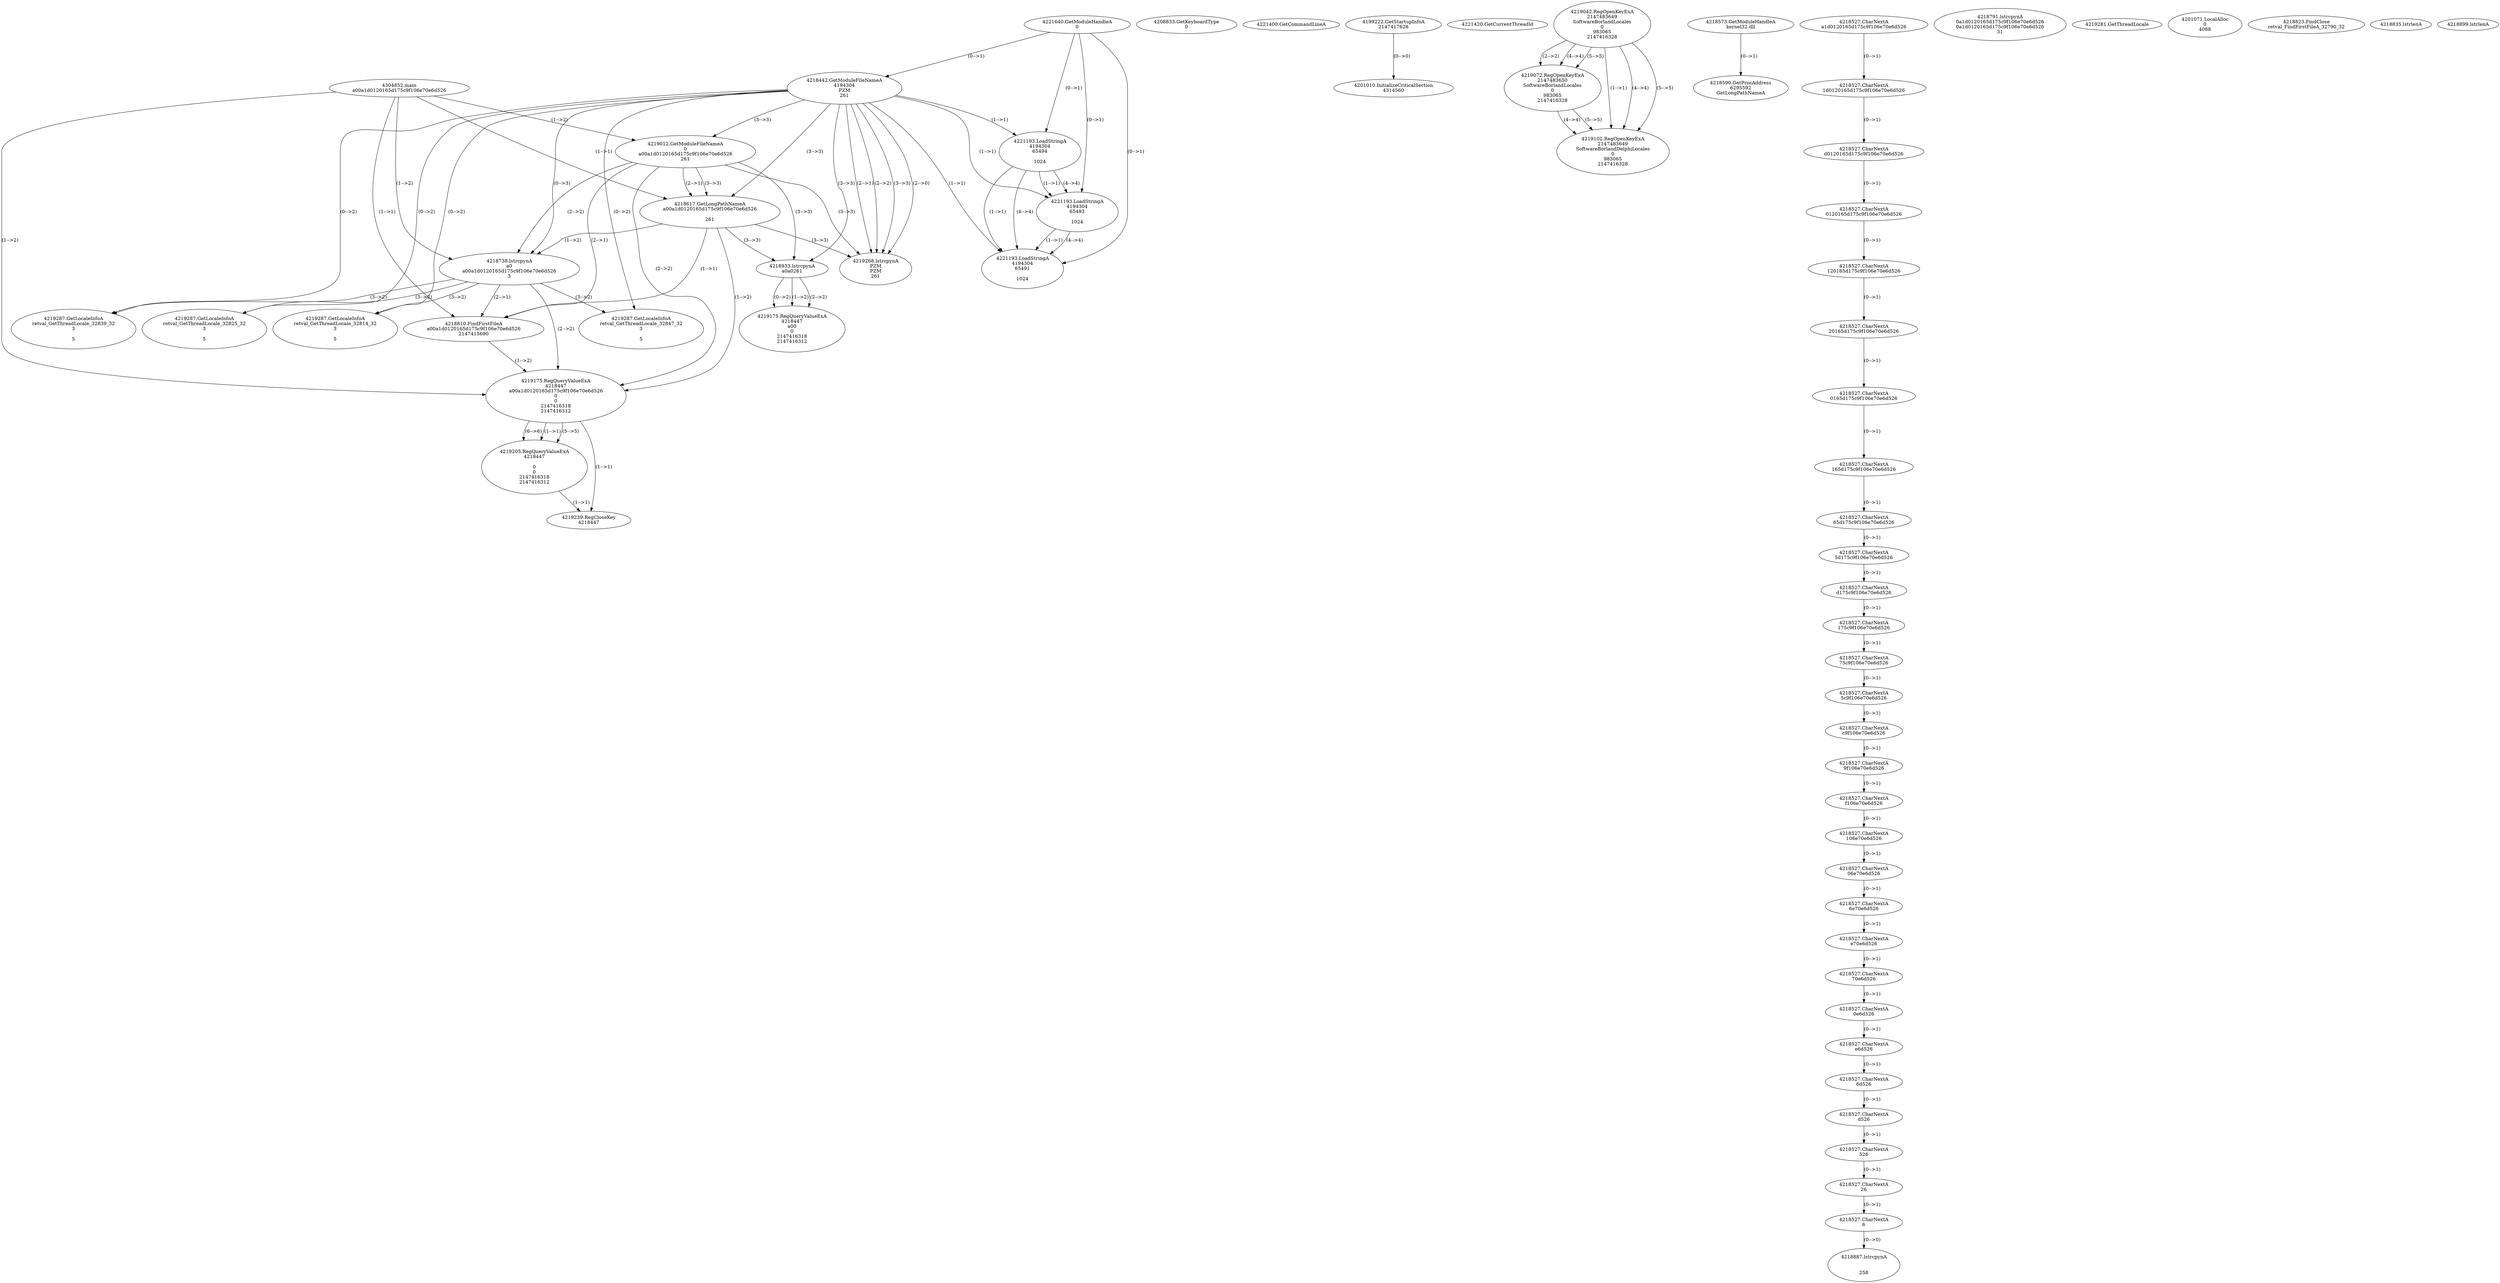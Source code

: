 // Global SCDG with merge call
digraph {
	0 [label="4304852.main
a00a1d0120165d175c9f106e70e6d526"]
	1 [label="4221640.GetModuleHandleA
0"]
	2 [label="4208833.GetKeyboardType
0"]
	3 [label="4221400.GetCommandLineA
"]
	4 [label="4199222.GetStartupInfoA
2147417628"]
	5 [label="4221420.GetCurrentThreadId
"]
	6 [label="4218442.GetModuleFileNameA
4194304
PZM
261"]
	1 -> 6 [label="(0-->1)"]
	7 [label="4219012.GetModuleFileNameA
0
a00a1d0120165d175c9f106e70e6d526
261"]
	0 -> 7 [label="(1-->2)"]
	6 -> 7 [label="(3-->3)"]
	8 [label="4219042.RegOpenKeyExA
2147483649
Software\Borland\Locales
0
983065
2147416328"]
	9 [label="4218573.GetModuleHandleA
kernel32.dll"]
	10 [label="4218590.GetProcAddress
6295592
GetLongPathNameA"]
	9 -> 10 [label="(0-->1)"]
	11 [label="4218617.GetLongPathNameA
a00a1d0120165d175c9f106e70e6d526

261"]
	0 -> 11 [label="(1-->1)"]
	7 -> 11 [label="(2-->1)"]
	6 -> 11 [label="(3-->3)"]
	7 -> 11 [label="(3-->3)"]
	12 [label="4218738.lstrcpynA
a0
a00a1d0120165d175c9f106e70e6d526
3"]
	0 -> 12 [label="(1-->2)"]
	7 -> 12 [label="(2-->2)"]
	11 -> 12 [label="(1-->2)"]
	6 -> 12 [label="(0-->3)"]
	13 [label="4218527.CharNextA
a1d0120165d175c9f106e70e6d526"]
	14 [label="4218527.CharNextA
1d0120165d175c9f106e70e6d526"]
	13 -> 14 [label="(0-->1)"]
	15 [label="4218527.CharNextA
d0120165d175c9f106e70e6d526"]
	14 -> 15 [label="(0-->1)"]
	16 [label="4218527.CharNextA
0120165d175c9f106e70e6d526"]
	15 -> 16 [label="(0-->1)"]
	17 [label="4218527.CharNextA
120165d175c9f106e70e6d526"]
	16 -> 17 [label="(0-->1)"]
	18 [label="4218527.CharNextA
20165d175c9f106e70e6d526"]
	17 -> 18 [label="(0-->1)"]
	19 [label="4218527.CharNextA
0165d175c9f106e70e6d526"]
	18 -> 19 [label="(0-->1)"]
	20 [label="4218527.CharNextA
165d175c9f106e70e6d526"]
	19 -> 20 [label="(0-->1)"]
	21 [label="4218527.CharNextA
65d175c9f106e70e6d526"]
	20 -> 21 [label="(0-->1)"]
	22 [label="4218527.CharNextA
5d175c9f106e70e6d526"]
	21 -> 22 [label="(0-->1)"]
	23 [label="4218527.CharNextA
d175c9f106e70e6d526"]
	22 -> 23 [label="(0-->1)"]
	24 [label="4218527.CharNextA
175c9f106e70e6d526"]
	23 -> 24 [label="(0-->1)"]
	25 [label="4218527.CharNextA
75c9f106e70e6d526"]
	24 -> 25 [label="(0-->1)"]
	26 [label="4218527.CharNextA
5c9f106e70e6d526"]
	25 -> 26 [label="(0-->1)"]
	27 [label="4218527.CharNextA
c9f106e70e6d526"]
	26 -> 27 [label="(0-->1)"]
	28 [label="4218527.CharNextA
9f106e70e6d526"]
	27 -> 28 [label="(0-->1)"]
	29 [label="4218527.CharNextA
f106e70e6d526"]
	28 -> 29 [label="(0-->1)"]
	30 [label="4218527.CharNextA
106e70e6d526"]
	29 -> 30 [label="(0-->1)"]
	31 [label="4218527.CharNextA
06e70e6d526"]
	30 -> 31 [label="(0-->1)"]
	32 [label="4218527.CharNextA
6e70e6d526"]
	31 -> 32 [label="(0-->1)"]
	33 [label="4218527.CharNextA
e70e6d526"]
	32 -> 33 [label="(0-->1)"]
	34 [label="4218527.CharNextA
70e6d526"]
	33 -> 34 [label="(0-->1)"]
	35 [label="4218527.CharNextA
0e6d526"]
	34 -> 35 [label="(0-->1)"]
	36 [label="4218527.CharNextA
e6d526"]
	35 -> 36 [label="(0-->1)"]
	37 [label="4218527.CharNextA
6d526"]
	36 -> 37 [label="(0-->1)"]
	38 [label="4218527.CharNextA
d526"]
	37 -> 38 [label="(0-->1)"]
	39 [label="4218527.CharNextA
526"]
	38 -> 39 [label="(0-->1)"]
	40 [label="4218527.CharNextA
26"]
	39 -> 40 [label="(0-->1)"]
	41 [label="4218527.CharNextA
6"]
	40 -> 41 [label="(0-->1)"]
	42 [label="4218791.lstrcpynA
0a1d0120165d175c9f106e70e6d526
0a1d0120165d175c9f106e70e6d526
31"]
	43 [label="4218810.FindFirstFileA
a00a1d0120165d175c9f106e70e6d526
2147415690"]
	0 -> 43 [label="(1-->1)"]
	7 -> 43 [label="(2-->1)"]
	11 -> 43 [label="(1-->1)"]
	12 -> 43 [label="(2-->1)"]
	44 [label="4219175.RegQueryValueExA
4218447
a00a1d0120165d175c9f106e70e6d526
0
0
2147416318
2147416312"]
	0 -> 44 [label="(1-->2)"]
	7 -> 44 [label="(2-->2)"]
	11 -> 44 [label="(1-->2)"]
	12 -> 44 [label="(2-->2)"]
	43 -> 44 [label="(1-->2)"]
	45 [label="4219205.RegQueryValueExA
4218447

0
0
2147416318
2147416312"]
	44 -> 45 [label="(1-->1)"]
	44 -> 45 [label="(5-->5)"]
	44 -> 45 [label="(6-->6)"]
	46 [label="4219239.RegCloseKey
4218447"]
	44 -> 46 [label="(1-->1)"]
	45 -> 46 [label="(1-->1)"]
	47 [label="4219268.lstrcpynA
PZM
PZM
261"]
	6 -> 47 [label="(2-->1)"]
	6 -> 47 [label="(2-->2)"]
	6 -> 47 [label="(3-->3)"]
	7 -> 47 [label="(3-->3)"]
	11 -> 47 [label="(3-->3)"]
	6 -> 47 [label="(2-->0)"]
	48 [label="4219281.GetThreadLocale
"]
	49 [label="4219287.GetLocaleInfoA
retval_GetThreadLocale_32825_32
3

5"]
	6 -> 49 [label="(0-->2)"]
	12 -> 49 [label="(3-->2)"]
	50 [label="4221193.LoadStringA
4194304
65494

1024"]
	1 -> 50 [label="(0-->1)"]
	6 -> 50 [label="(1-->1)"]
	51 [label="4221193.LoadStringA
4194304
65493

1024"]
	1 -> 51 [label="(0-->1)"]
	6 -> 51 [label="(1-->1)"]
	50 -> 51 [label="(1-->1)"]
	50 -> 51 [label="(4-->4)"]
	52 [label="4201010.InitializeCriticalSection
4314560"]
	4 -> 52 [label="(0-->0)"]
	53 [label="4221193.LoadStringA
4194304
65491

1024"]
	1 -> 53 [label="(0-->1)"]
	6 -> 53 [label="(1-->1)"]
	50 -> 53 [label="(1-->1)"]
	51 -> 53 [label="(1-->1)"]
	50 -> 53 [label="(4-->4)"]
	51 -> 53 [label="(4-->4)"]
	54 [label="4219072.RegOpenKeyExA
2147483650
Software\Borland\Locales
0
983065
2147416328"]
	8 -> 54 [label="(2-->2)"]
	8 -> 54 [label="(4-->4)"]
	8 -> 54 [label="(5-->5)"]
	55 [label="4219102.RegOpenKeyExA
2147483649
Software\Borland\Delphi\Locales
0
983065
2147416328"]
	8 -> 55 [label="(1-->1)"]
	8 -> 55 [label="(4-->4)"]
	54 -> 55 [label="(4-->4)"]
	8 -> 55 [label="(5-->5)"]
	54 -> 55 [label="(5-->5)"]
	56 [label="4219287.GetLocaleInfoA
retval_GetThreadLocale_32814_32
3

5"]
	6 -> 56 [label="(0-->2)"]
	12 -> 56 [label="(3-->2)"]
	57 [label="4201071.LocalAlloc
0
4088"]
	58 [label="4218823.FindClose
retval_FindFirstFileA_32790_32"]
	59 [label="4218835.lstrlenA
"]
	60 [label="4218887.lstrcpynA


258"]
	41 -> 60 [label="(0-->0)"]
	61 [label="4218899.lstrlenA
"]
	62 [label="4218933.lstrcpynA
a0\
a0\
261"]
	6 -> 62 [label="(3-->3)"]
	7 -> 62 [label="(3-->3)"]
	11 -> 62 [label="(3-->3)"]
	63 [label="4219175.RegQueryValueExA
4218447
a0\
0
0
2147416318
2147416312"]
	62 -> 63 [label="(1-->2)"]
	62 -> 63 [label="(2-->2)"]
	62 -> 63 [label="(0-->2)"]
	64 [label="4219287.GetLocaleInfoA
retval_GetThreadLocale_32847_32
3

5"]
	6 -> 64 [label="(0-->2)"]
	12 -> 64 [label="(3-->2)"]
	65 [label="4219287.GetLocaleInfoA
retval_GetThreadLocale_32839_32
3

5"]
	6 -> 65 [label="(0-->2)"]
	12 -> 65 [label="(3-->2)"]
}
